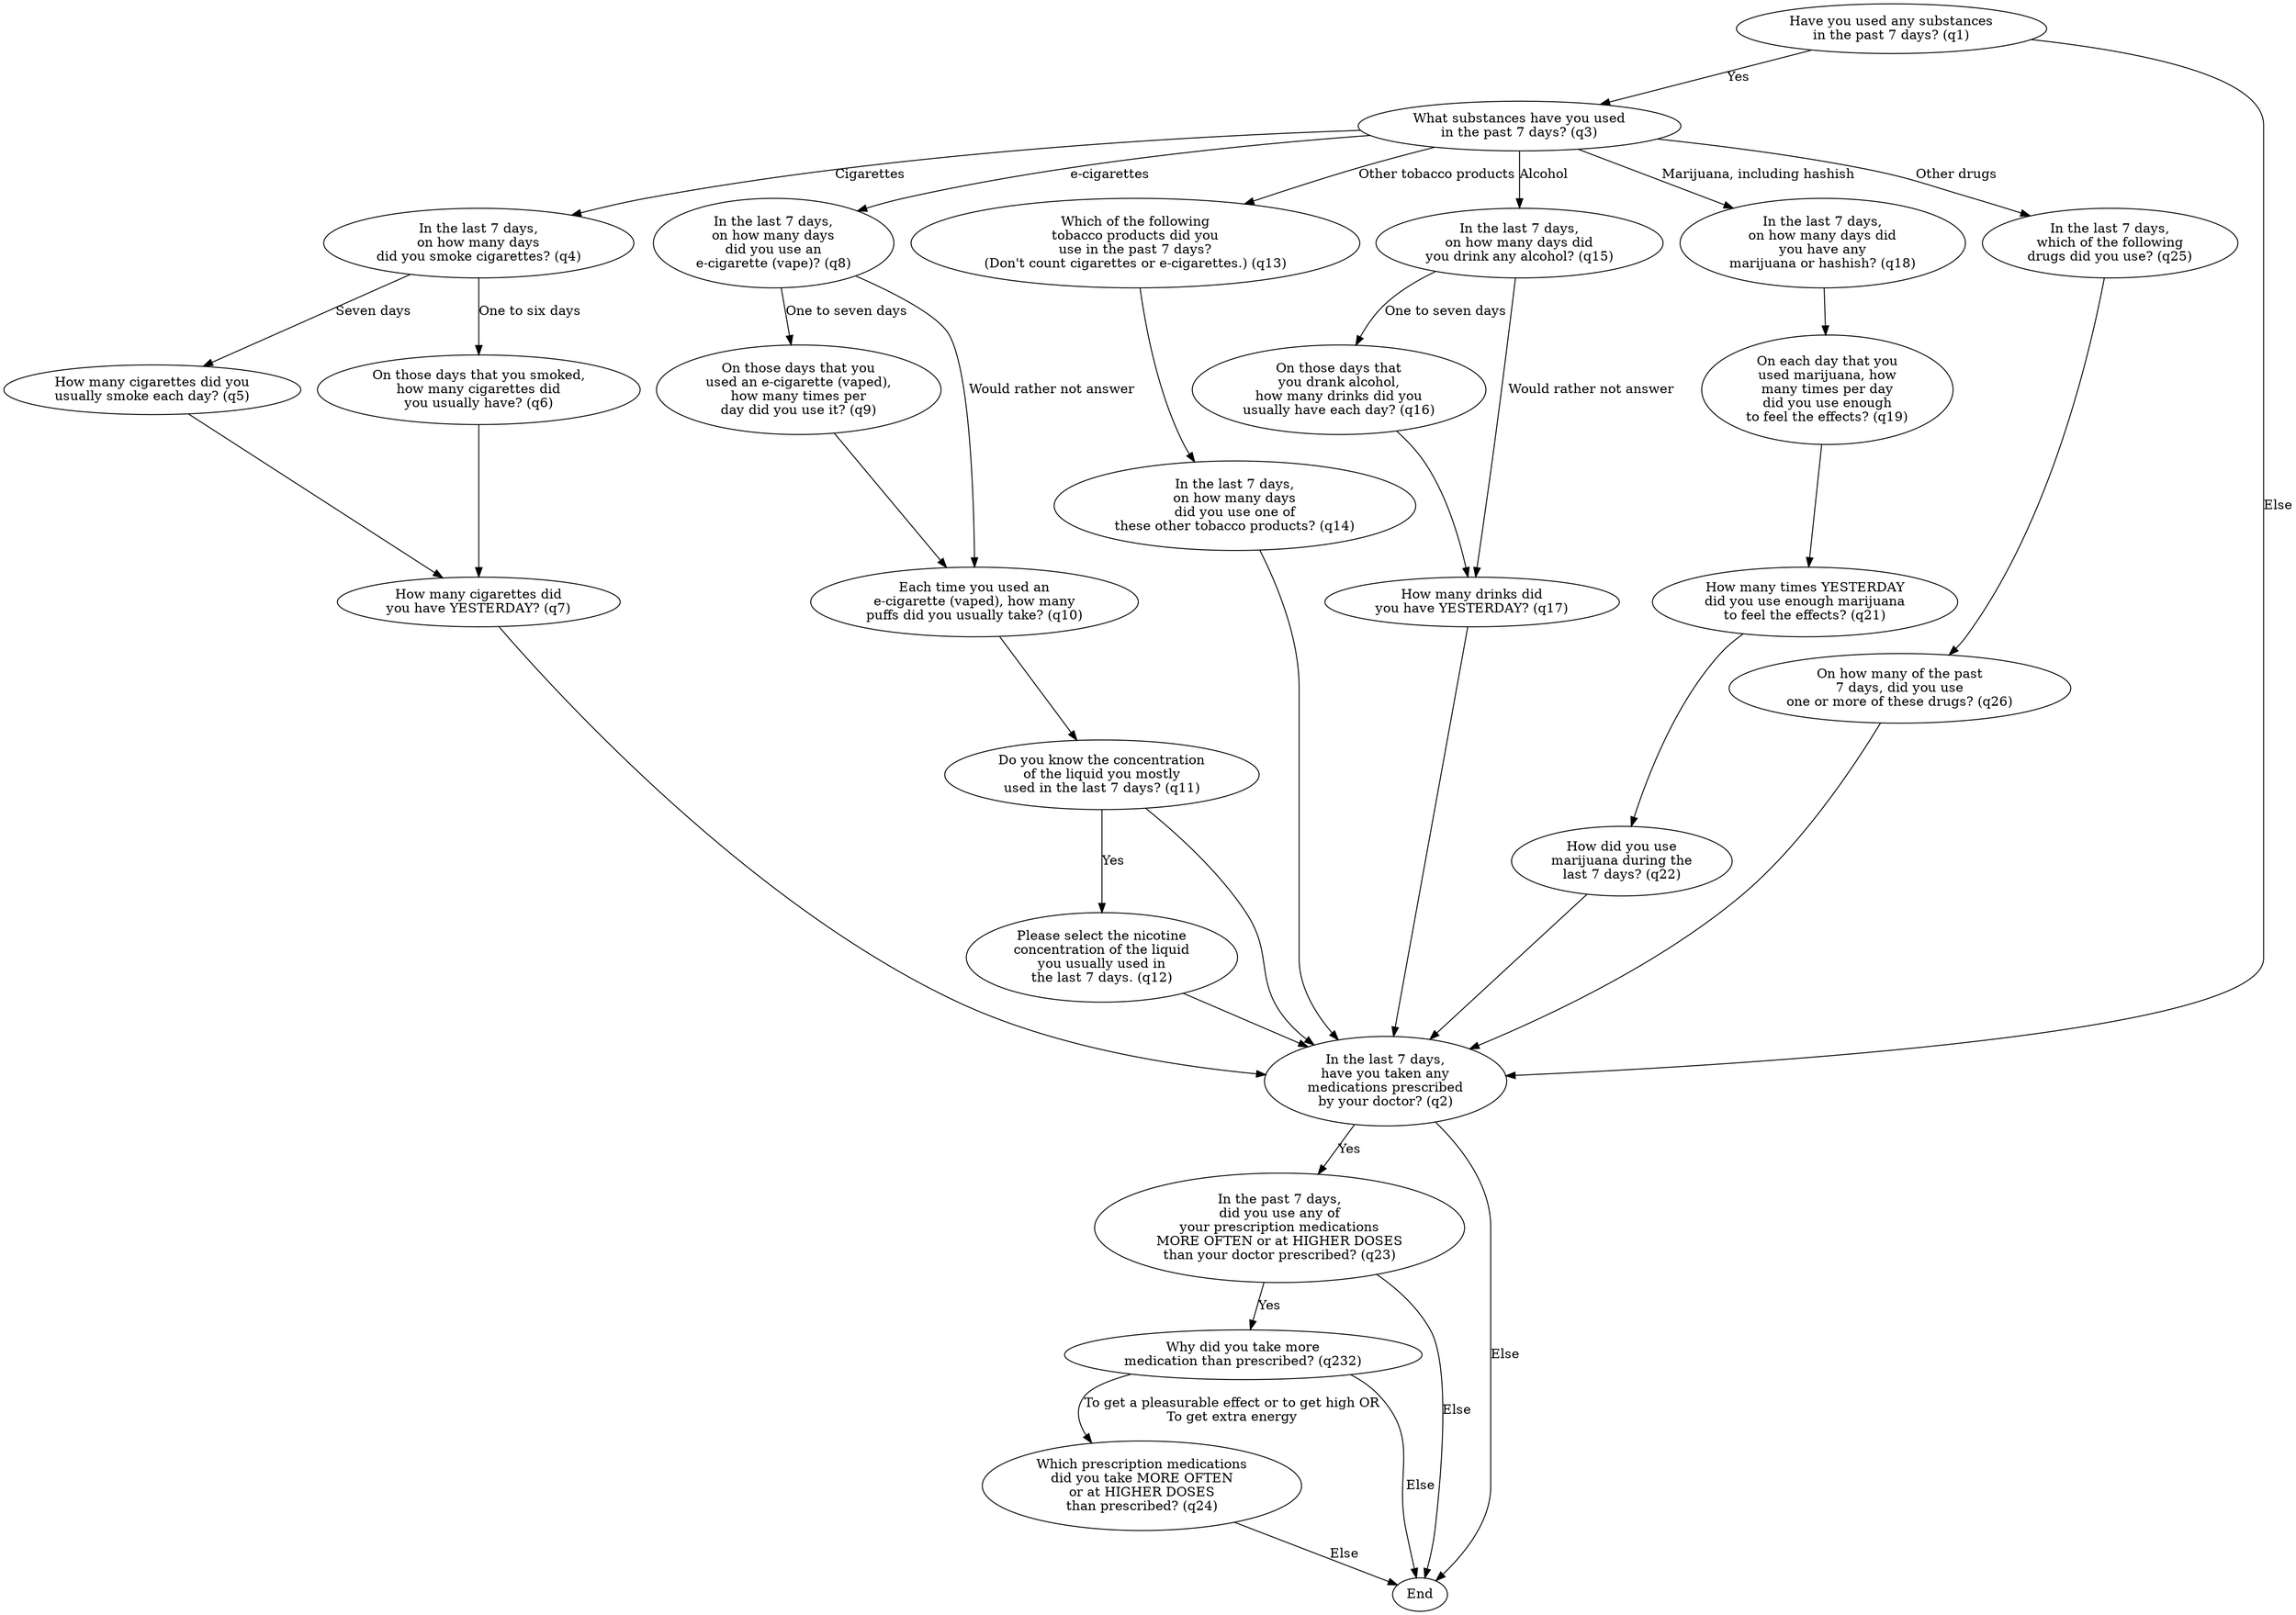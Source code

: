 digraph {
	//Nodes (Questions)
	q1[label="Have you used any substances\nin the past 7 days? (q1)"]
	q3[label="What substances have you used\nin the past 7 days? (q3)"]

	q4[label="In the last 7 days,\non how many days\ndid you smoke cigarettes? (q4)"]
	q5[label="How many cigarettes did you\nusually smoke each day? (q5)"]
	q6[label="On those days that you smoked,\nhow many cigarettes did\nyou usually have? (q6)"]
	q7[label="How many cigarettes did\nyou have YESTERDAY? (q7)"]

	q8[label="In the last 7 days,\non how many days\ndid you use an\ne-cigarette (vape)? (q8)"]
	q9[label="On those days that you\nused an e-cigarette (vaped),\nhow many times per\nday did you use it? (q9)"]
	q10[label="Each time you used an\ne-cigarette (vaped), how many\npuffs did you usually take? (q10)"]
	q11[label="Do you know the concentration\nof the liquid you mostly\nused in the last 7 days? (q11)"]
	q12[label="Please select the nicotine\nconcentration of the liquid\nyou usually used in\nthe last 7 days. (q12)"]

	q13[label="Which of the following\ntobacco products did you\nuse in the past 7 days?\n(Don't count cigarettes or e-cigarettes.) (q13)"]
	q14[label="In the last 7 days,\non how many days\ndid you use one of\nthese other tobacco products? (q14)"]

	q15[label="In the last 7 days,\non how many days did\nyou drink any alcohol? (q15)"]
	q16[label="On those days that\nyou drank alcohol,\nhow many drinks did you\nusually have each day? (q16)"]
	q17[label="How many drinks did\nyou have YESTERDAY? (q17)"]

	q18[label="In the last 7 days,\non how many days did\nyou have any\nmarijuana or hashish? (q18)"]
	q19[label="On each day that you\nused marijuana, how\nmany times per day\ndid you use enough\nto feel the effects? (q19)"]
	q21[label="How many times YESTERDAY\ndid you use enough marijuana\nto feel the effects? (q21)"]
	q22[label="How did you use\nmarijuana during the\nlast 7 days? (q22)"]

	q25[label="In the last 7 days,\nwhich of the following\ndrugs did you use? (q25)"]
	q26[label="On how many of the past\n7 days, did you use\none or more of these drugs? (q26)"]

	q2[label="In the last 7 days,\nhave you taken any\nmedications prescribed\nby your doctor? (q2)"]
	q23[label="In the past 7 days,\ndid you use any of\nyour prescription medications\nMORE OFTEN or at HIGHER DOSES\nthan your doctor prescribed? (q23)"]
	q232[label="Why did you take more\nmedication than prescribed? (q232)"]
	q24[label="Which prescription medications\ndid you take MORE OFTEN\nor at HIGHER DOSES\nthan prescribed? (q24)"]

	End

	//Edges (Routing Logic)
	q1 -> q3[label="Yes"]

	q3 -> q4[label="Cigarettes"]
	q4 -> q5[label="Seven days"]
	q4 -> q6[label="One to six days"]
	q5 -> q7
	q6 -> q7

	q3 -> q8[label="e-cigarettes"]
	q8 -> q9[label="One to seven days"]
	q8 -> q10[label="Would rather not answer"]
	q9 -> q10
	q10 -> q11
	q11 -> q12[label="Yes"]

	q3 -> q13[label="Other tobacco products"]
	q13 -> q14

	q3 -> q15[label="Alcohol"]
	q15 -> q16[label="One to seven days"]
	q15 -> q17[label="Would rather not answer"]
	q16 -> q17

	q3 -> q18[label="Marijuana, including hashish"]
	q18 -> q19
	q19 -> q21
	q21 -> q22

	q3 -> q25[label="Other drugs"]
	q25 -> q26

	q1 -> q2[label="Else"]
	q7 -> q2
	q11 -> q2
	q12 -> q2
	q14 -> q2
	q17 -> q2
	q22 -> q2
	q26 -> q2
	q2 -> q23[label="Yes"]
	q23 -> q232[label="Yes"]
	q232 -> q24[label="To get a pleasurable effect or to get high OR\nTo get extra energy"]
	q2 -> End[label="Else"]
	q23 -> End[label="Else"]
	q232 -> End[label="Else"]
	q24 -> End[label="Else"]
}